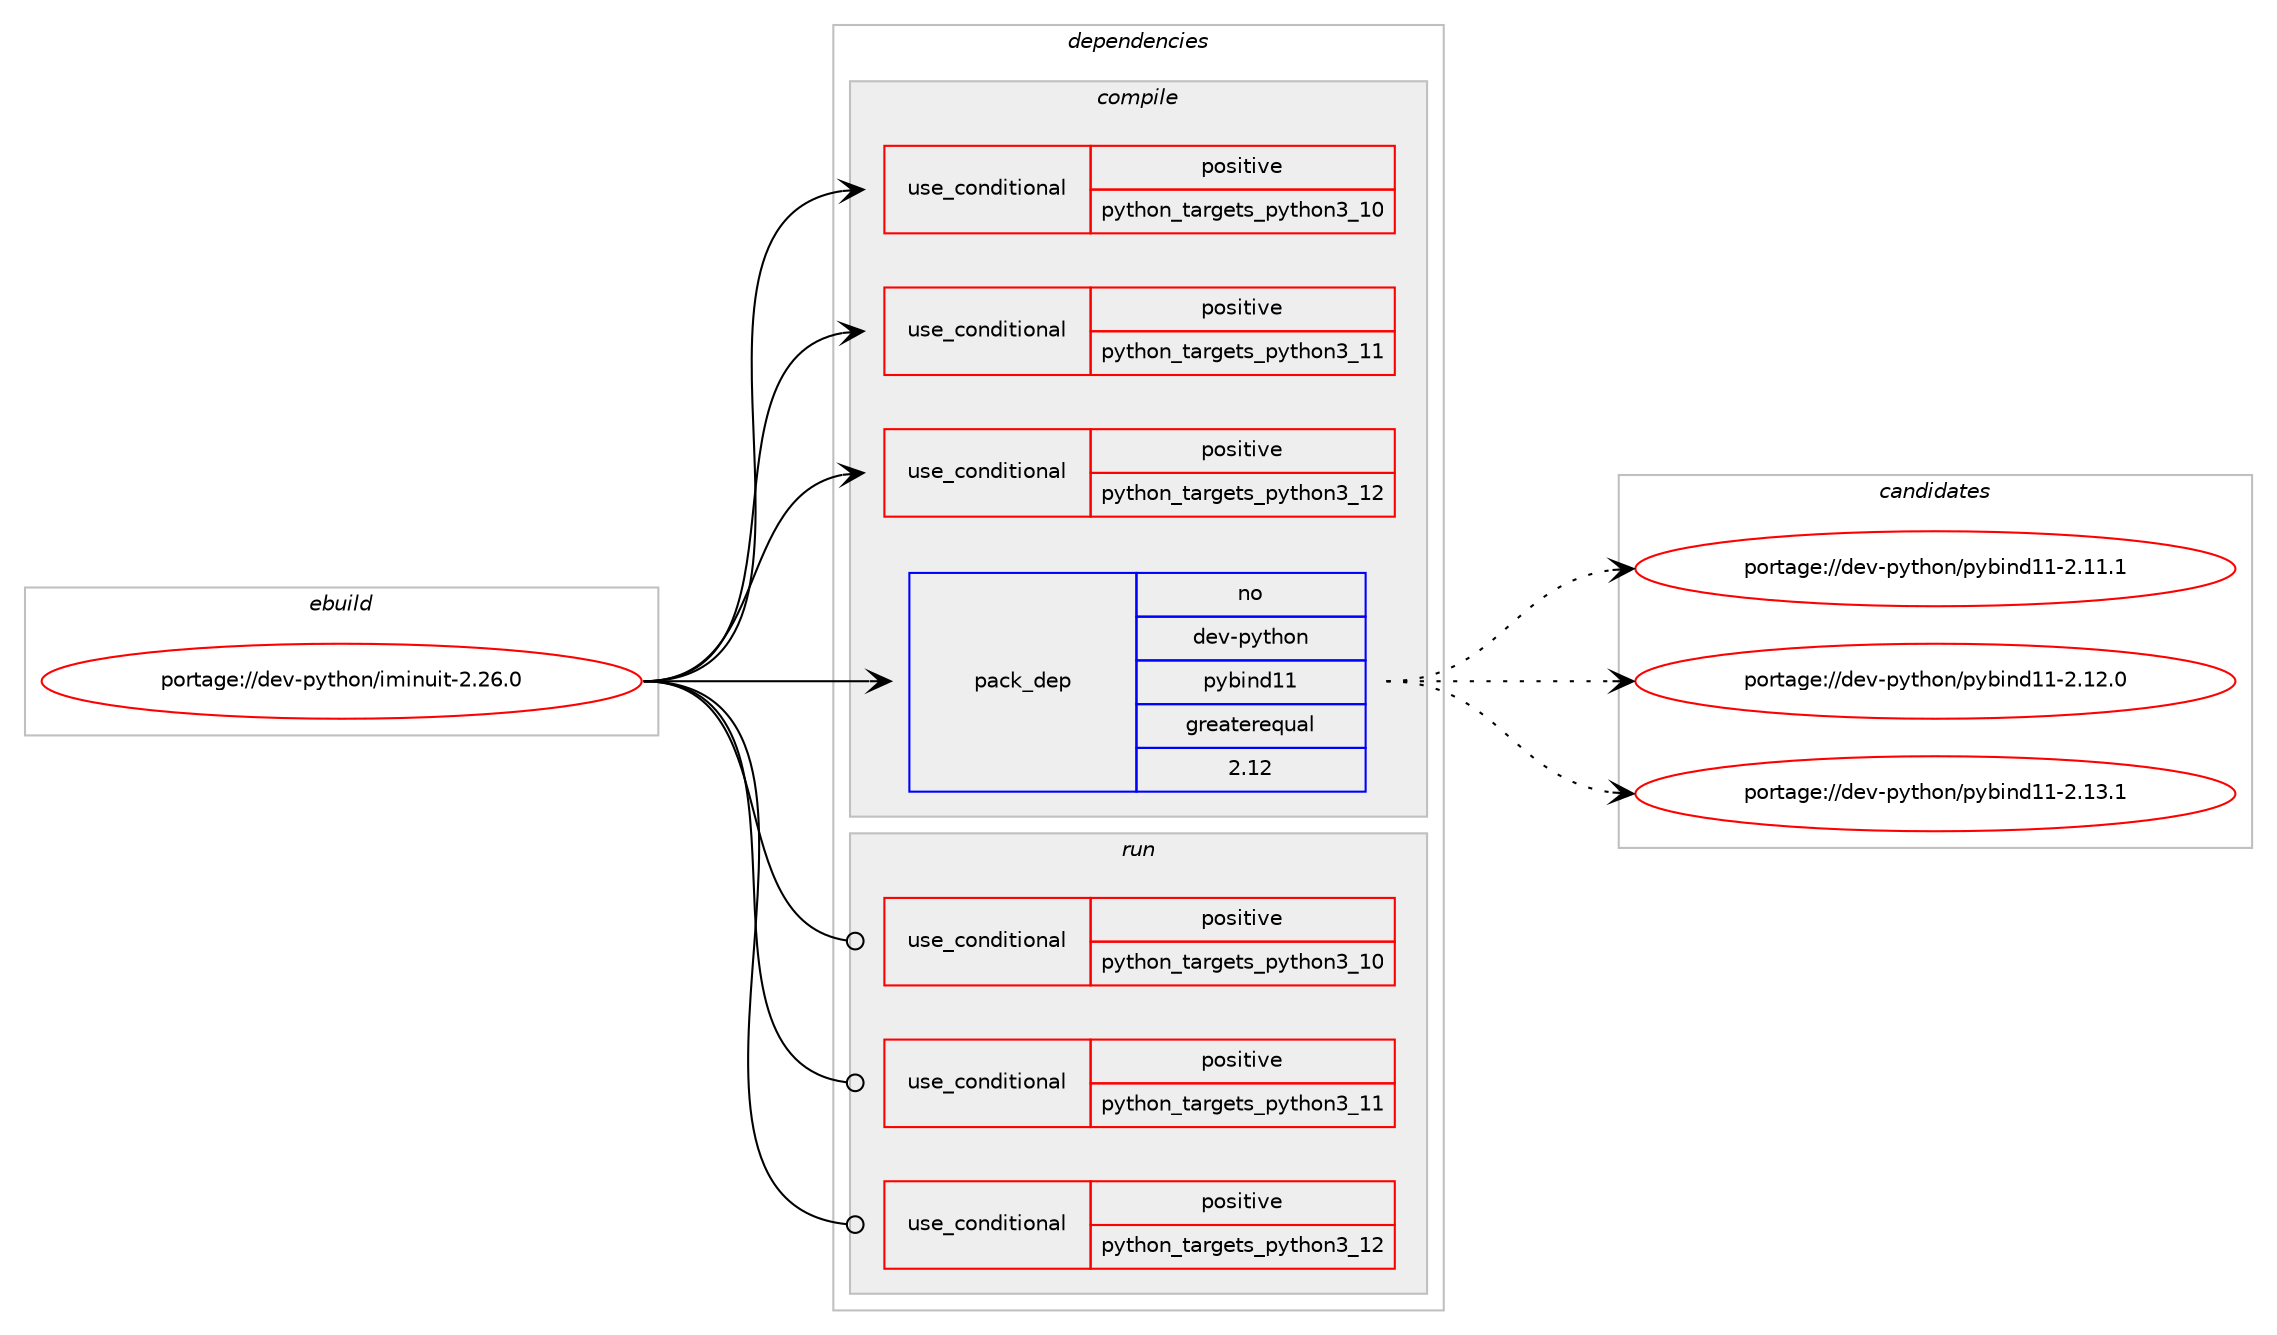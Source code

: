 digraph prolog {

# *************
# Graph options
# *************

newrank=true;
concentrate=true;
compound=true;
graph [rankdir=LR,fontname=Helvetica,fontsize=10,ranksep=1.5];#, ranksep=2.5, nodesep=0.2];
edge  [arrowhead=vee];
node  [fontname=Helvetica,fontsize=10];

# **********
# The ebuild
# **********

subgraph cluster_leftcol {
color=gray;
rank=same;
label=<<i>ebuild</i>>;
id [label="portage://dev-python/iminuit-2.26.0", color=red, width=4, href="../dev-python/iminuit-2.26.0.svg"];
}

# ****************
# The dependencies
# ****************

subgraph cluster_midcol {
color=gray;
label=<<i>dependencies</i>>;
subgraph cluster_compile {
fillcolor="#eeeeee";
style=filled;
label=<<i>compile</i>>;
subgraph cond32628 {
dependency74424 [label=<<TABLE BORDER="0" CELLBORDER="1" CELLSPACING="0" CELLPADDING="4"><TR><TD ROWSPAN="3" CELLPADDING="10">use_conditional</TD></TR><TR><TD>positive</TD></TR><TR><TD>python_targets_python3_10</TD></TR></TABLE>>, shape=none, color=red];
# *** BEGIN UNKNOWN DEPENDENCY TYPE (TODO) ***
# dependency74424 -> package_dependency(portage://dev-python/iminuit-2.26.0,install,no,dev-lang,python,none,[,,],[slot(3.10)],[])
# *** END UNKNOWN DEPENDENCY TYPE (TODO) ***

}
id:e -> dependency74424:w [weight=20,style="solid",arrowhead="vee"];
subgraph cond32629 {
dependency74425 [label=<<TABLE BORDER="0" CELLBORDER="1" CELLSPACING="0" CELLPADDING="4"><TR><TD ROWSPAN="3" CELLPADDING="10">use_conditional</TD></TR><TR><TD>positive</TD></TR><TR><TD>python_targets_python3_11</TD></TR></TABLE>>, shape=none, color=red];
# *** BEGIN UNKNOWN DEPENDENCY TYPE (TODO) ***
# dependency74425 -> package_dependency(portage://dev-python/iminuit-2.26.0,install,no,dev-lang,python,none,[,,],[slot(3.11)],[])
# *** END UNKNOWN DEPENDENCY TYPE (TODO) ***

}
id:e -> dependency74425:w [weight=20,style="solid",arrowhead="vee"];
subgraph cond32630 {
dependency74426 [label=<<TABLE BORDER="0" CELLBORDER="1" CELLSPACING="0" CELLPADDING="4"><TR><TD ROWSPAN="3" CELLPADDING="10">use_conditional</TD></TR><TR><TD>positive</TD></TR><TR><TD>python_targets_python3_12</TD></TR></TABLE>>, shape=none, color=red];
# *** BEGIN UNKNOWN DEPENDENCY TYPE (TODO) ***
# dependency74426 -> package_dependency(portage://dev-python/iminuit-2.26.0,install,no,dev-lang,python,none,[,,],[slot(3.12)],[])
# *** END UNKNOWN DEPENDENCY TYPE (TODO) ***

}
id:e -> dependency74426:w [weight=20,style="solid",arrowhead="vee"];
subgraph pack40581 {
dependency74427 [label=<<TABLE BORDER="0" CELLBORDER="1" CELLSPACING="0" CELLPADDING="4" WIDTH="220"><TR><TD ROWSPAN="6" CELLPADDING="30">pack_dep</TD></TR><TR><TD WIDTH="110">no</TD></TR><TR><TD>dev-python</TD></TR><TR><TD>pybind11</TD></TR><TR><TD>greaterequal</TD></TR><TR><TD>2.12</TD></TR></TABLE>>, shape=none, color=blue];
}
id:e -> dependency74427:w [weight=20,style="solid",arrowhead="vee"];
}
subgraph cluster_compileandrun {
fillcolor="#eeeeee";
style=filled;
label=<<i>compile and run</i>>;
}
subgraph cluster_run {
fillcolor="#eeeeee";
style=filled;
label=<<i>run</i>>;
subgraph cond32631 {
dependency74428 [label=<<TABLE BORDER="0" CELLBORDER="1" CELLSPACING="0" CELLPADDING="4"><TR><TD ROWSPAN="3" CELLPADDING="10">use_conditional</TD></TR><TR><TD>positive</TD></TR><TR><TD>python_targets_python3_10</TD></TR></TABLE>>, shape=none, color=red];
# *** BEGIN UNKNOWN DEPENDENCY TYPE (TODO) ***
# dependency74428 -> package_dependency(portage://dev-python/iminuit-2.26.0,run,no,dev-lang,python,none,[,,],[slot(3.10)],[])
# *** END UNKNOWN DEPENDENCY TYPE (TODO) ***

}
id:e -> dependency74428:w [weight=20,style="solid",arrowhead="odot"];
subgraph cond32632 {
dependency74429 [label=<<TABLE BORDER="0" CELLBORDER="1" CELLSPACING="0" CELLPADDING="4"><TR><TD ROWSPAN="3" CELLPADDING="10">use_conditional</TD></TR><TR><TD>positive</TD></TR><TR><TD>python_targets_python3_11</TD></TR></TABLE>>, shape=none, color=red];
# *** BEGIN UNKNOWN DEPENDENCY TYPE (TODO) ***
# dependency74429 -> package_dependency(portage://dev-python/iminuit-2.26.0,run,no,dev-lang,python,none,[,,],[slot(3.11)],[])
# *** END UNKNOWN DEPENDENCY TYPE (TODO) ***

}
id:e -> dependency74429:w [weight=20,style="solid",arrowhead="odot"];
subgraph cond32633 {
dependency74430 [label=<<TABLE BORDER="0" CELLBORDER="1" CELLSPACING="0" CELLPADDING="4"><TR><TD ROWSPAN="3" CELLPADDING="10">use_conditional</TD></TR><TR><TD>positive</TD></TR><TR><TD>python_targets_python3_12</TD></TR></TABLE>>, shape=none, color=red];
# *** BEGIN UNKNOWN DEPENDENCY TYPE (TODO) ***
# dependency74430 -> package_dependency(portage://dev-python/iminuit-2.26.0,run,no,dev-lang,python,none,[,,],[slot(3.12)],[])
# *** END UNKNOWN DEPENDENCY TYPE (TODO) ***

}
id:e -> dependency74430:w [weight=20,style="solid",arrowhead="odot"];
# *** BEGIN UNKNOWN DEPENDENCY TYPE (TODO) ***
# id -> package_dependency(portage://dev-python/iminuit-2.26.0,run,no,dev-python,numpy,none,[,,],[],[use(optenable(python_targets_python3_10),negative),use(optenable(python_targets_python3_11),negative),use(optenable(python_targets_python3_12),negative)])
# *** END UNKNOWN DEPENDENCY TYPE (TODO) ***

}
}

# **************
# The candidates
# **************

subgraph cluster_choices {
rank=same;
color=gray;
label=<<i>candidates</i>>;

subgraph choice40581 {
color=black;
nodesep=1;
choice100101118451121211161041111104711212198105110100494945504649494649 [label="portage://dev-python/pybind11-2.11.1", color=red, width=4,href="../dev-python/pybind11-2.11.1.svg"];
choice100101118451121211161041111104711212198105110100494945504649504648 [label="portage://dev-python/pybind11-2.12.0", color=red, width=4,href="../dev-python/pybind11-2.12.0.svg"];
choice100101118451121211161041111104711212198105110100494945504649514649 [label="portage://dev-python/pybind11-2.13.1", color=red, width=4,href="../dev-python/pybind11-2.13.1.svg"];
dependency74427:e -> choice100101118451121211161041111104711212198105110100494945504649494649:w [style=dotted,weight="100"];
dependency74427:e -> choice100101118451121211161041111104711212198105110100494945504649504648:w [style=dotted,weight="100"];
dependency74427:e -> choice100101118451121211161041111104711212198105110100494945504649514649:w [style=dotted,weight="100"];
}
}

}
